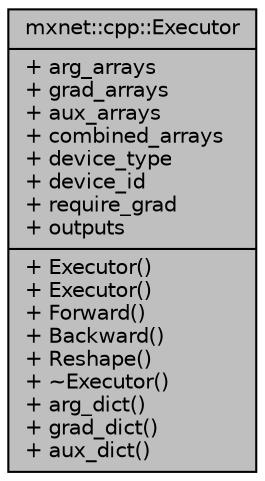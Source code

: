 digraph "mxnet::cpp::Executor"
{
 // LATEX_PDF_SIZE
  edge [fontname="Helvetica",fontsize="10",labelfontname="Helvetica",labelfontsize="10"];
  node [fontname="Helvetica",fontsize="10",shape=record];
  Node1 [label="{mxnet::cpp::Executor\n|+ arg_arrays\l+ grad_arrays\l+ aux_arrays\l+ combined_arrays\l+ device_type\l+ device_id\l+ require_grad\l+ outputs\l|+ Executor()\l+ Executor()\l+ Forward()\l+ Backward()\l+ Reshape()\l+ ~Executor()\l+ arg_dict()\l+ grad_dict()\l+ aux_dict()\l}",height=0.2,width=0.4,color="black", fillcolor="grey75", style="filled", fontcolor="black",tooltip="Executor interface."];
}
